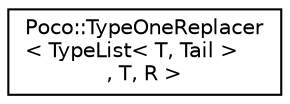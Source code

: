 digraph "Graphical Class Hierarchy"
{
 // LATEX_PDF_SIZE
  edge [fontname="Helvetica",fontsize="10",labelfontname="Helvetica",labelfontsize="10"];
  node [fontname="Helvetica",fontsize="10",shape=record];
  rankdir="LR";
  Node0 [label="Poco::TypeOneReplacer\l\< TypeList\< T, Tail \>\l, T, R \>",height=0.2,width=0.4,color="black", fillcolor="white", style="filled",URL="$structPoco_1_1TypeOneReplacer_3_01TypeList_3_01T_00_01Tail_01_4_00_01T_00_01R_01_4.html",tooltip=" "];
}
